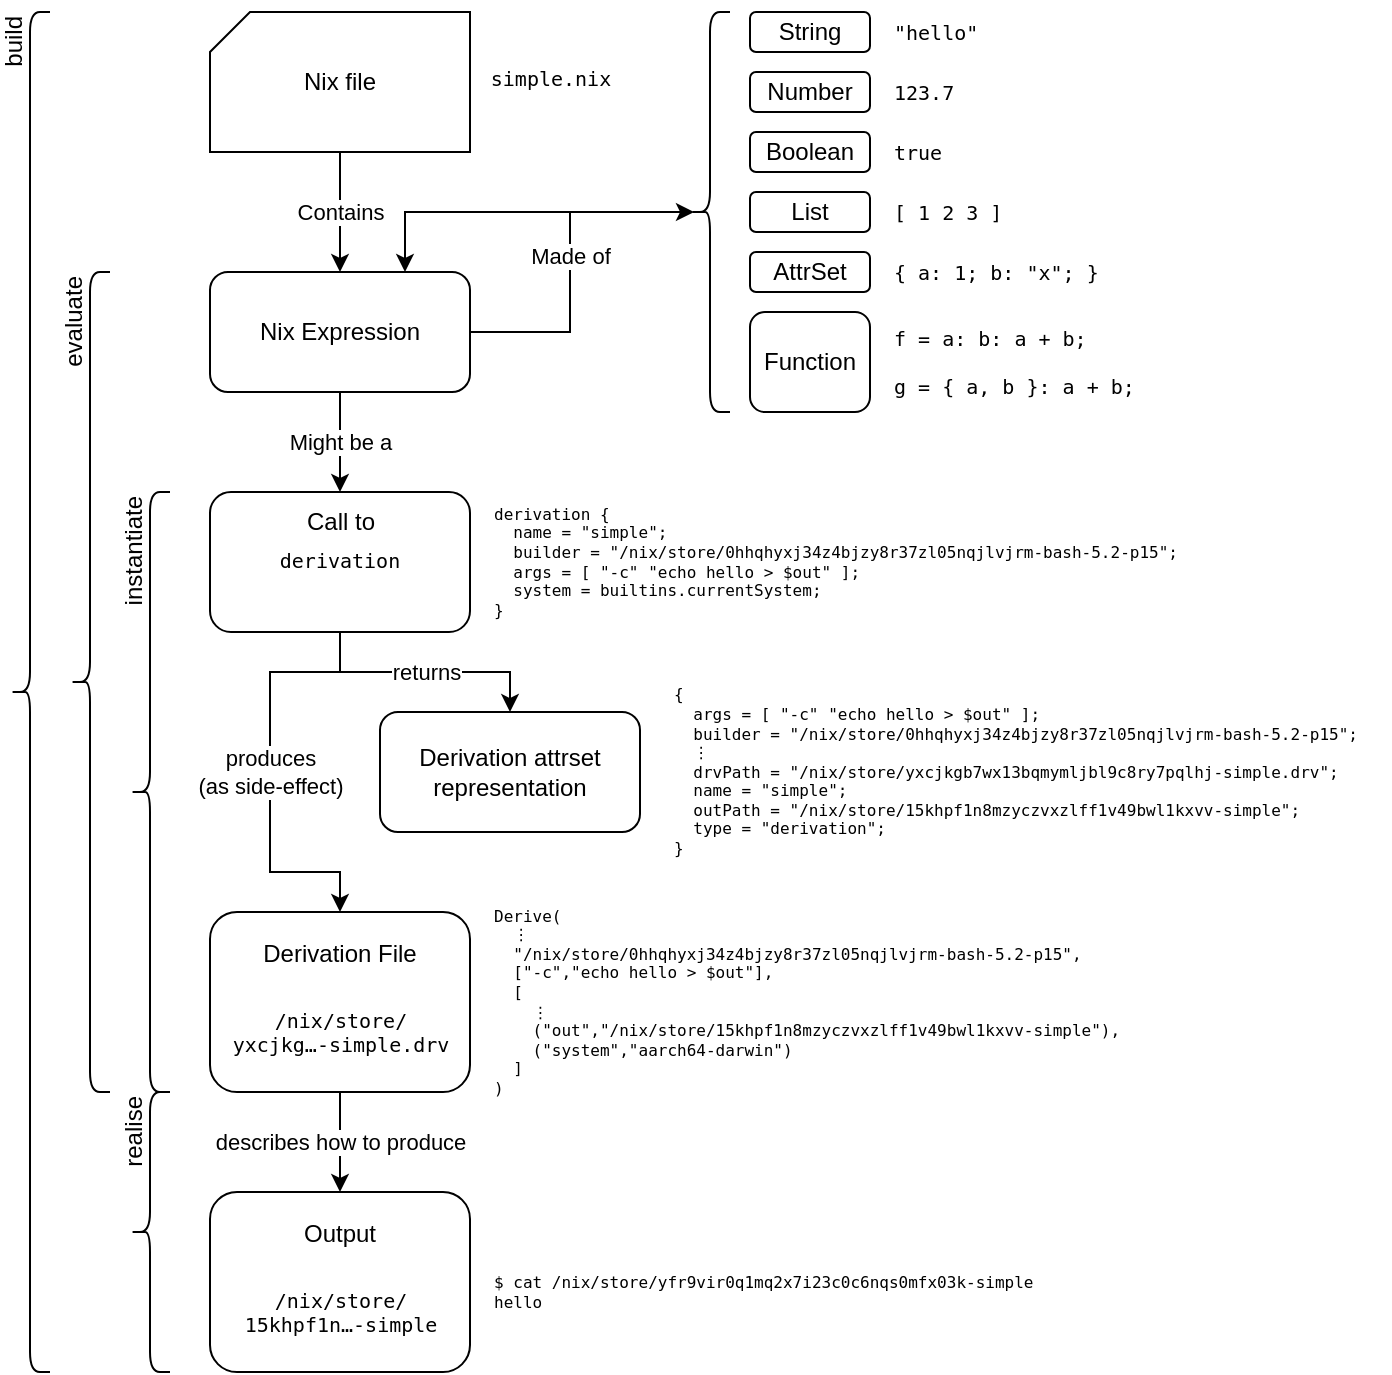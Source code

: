 <mxfile version="22.0.8" type="github">
  <diagram name="Page-1" id="FpZX4IgKNyuzZSpRoqc3">
    <mxGraphModel dx="953" dy="752" grid="1" gridSize="10" guides="1" tooltips="1" connect="1" arrows="1" fold="1" page="1" pageScale="1" pageWidth="850" pageHeight="1100" math="0" shadow="0">
      <root>
        <mxCell id="0" />
        <mxCell id="1" parent="0" />
        <mxCell id="qGX7xCbg2fsCzP7J_7Qd-59" style="edgeStyle=orthogonalEdgeStyle;rounded=0;orthogonalLoop=1;jettySize=auto;html=1;exitX=1;exitY=0.5;exitDx=0;exitDy=0;entryX=0.75;entryY=0;entryDx=0;entryDy=0;" edge="1" parent="1" source="qGX7xCbg2fsCzP7J_7Qd-5" target="qGX7xCbg2fsCzP7J_7Qd-5">
          <mxGeometry relative="1" as="geometry">
            <Array as="points">
              <mxPoint x="390" y="400" />
              <mxPoint x="390" y="340" />
              <mxPoint x="308" y="340" />
            </Array>
          </mxGeometry>
        </mxCell>
        <mxCell id="qGX7xCbg2fsCzP7J_7Qd-5" value="Nix Expression" style="rounded=1;whiteSpace=wrap;html=1;" vertex="1" parent="1">
          <mxGeometry x="210" y="370" width="130" height="60" as="geometry" />
        </mxCell>
        <mxCell id="qGX7xCbg2fsCzP7J_7Qd-6" value="Contains" style="endArrow=classic;html=1;rounded=0;exitX=0.5;exitY=1;exitDx=0;exitDy=0;entryX=0.5;entryY=0;entryDx=0;entryDy=0;exitPerimeter=0;" edge="1" parent="1" source="qGX7xCbg2fsCzP7J_7Qd-65" target="qGX7xCbg2fsCzP7J_7Qd-5">
          <mxGeometry width="50" height="50" relative="1" as="geometry">
            <mxPoint x="275" y="320" as="sourcePoint" />
            <mxPoint x="284" y="480" as="targetPoint" />
            <Array as="points" />
          </mxGeometry>
        </mxCell>
        <mxCell id="qGX7xCbg2fsCzP7J_7Qd-31" value="&lt;div&gt;produces&lt;/div&gt;&lt;div&gt;(as side-effect)&lt;br&gt;&lt;/div&gt;" style="edgeStyle=orthogonalEdgeStyle;rounded=0;orthogonalLoop=1;jettySize=auto;exitX=0.5;exitY=1;exitDx=0;exitDy=0;entryX=0.5;entryY=0;entryDx=0;entryDy=0;html=1;" edge="1" parent="1" source="qGX7xCbg2fsCzP7J_7Qd-52" target="qGX7xCbg2fsCzP7J_7Qd-29">
          <mxGeometry relative="1" as="geometry">
            <Array as="points">
              <mxPoint x="275" y="570" />
              <mxPoint x="240" y="570" />
              <mxPoint x="240" y="670" />
              <mxPoint x="275" y="670" />
            </Array>
          </mxGeometry>
        </mxCell>
        <mxCell id="qGX7xCbg2fsCzP7J_7Qd-26" value="Derivation attrset representation" style="rounded=1;whiteSpace=wrap;html=1;" vertex="1" parent="1">
          <mxGeometry x="295" y="590" width="130" height="60" as="geometry" />
        </mxCell>
        <mxCell id="qGX7xCbg2fsCzP7J_7Qd-28" value="&lt;pre style=&quot;font-size: 8px;&quot;&gt;derivation { &lt;br style=&quot;font-size: 8px;&quot;&gt;  name = &quot;simple&quot;; &lt;br style=&quot;font-size: 8px;&quot;&gt;  builder = &quot;/nix/store/0hhqhyxj34z4bjzy8r37zl05nqjlvjrm-bash-5.2-p15&quot;; &lt;br style=&quot;font-size: 8px;&quot;&gt;  args = [ &quot;-c&quot; &quot;echo hello &amp;gt; $out&quot; ]; &lt;br style=&quot;font-size: 8px;&quot;&gt;  system = builtins.currentSystem; &lt;br style=&quot;font-size: 8px;&quot;&gt;}&lt;br style=&quot;font-size: 8px;&quot;&gt;&lt;/pre&gt;" style="rounded=1;whiteSpace=wrap;html=1;fillColor=none;strokeColor=none;align=left;fontSize=8;" vertex="1" parent="1">
          <mxGeometry x="350" y="485" width="370" height="60" as="geometry" />
        </mxCell>
        <mxCell id="qGX7xCbg2fsCzP7J_7Qd-34" style="edgeStyle=orthogonalEdgeStyle;rounded=0;orthogonalLoop=1;jettySize=auto;html=1;exitX=0.5;exitY=1;exitDx=0;exitDy=0;entryX=0.5;entryY=0;entryDx=0;entryDy=0;" edge="1" parent="1" source="qGX7xCbg2fsCzP7J_7Qd-29" target="qGX7xCbg2fsCzP7J_7Qd-32">
          <mxGeometry relative="1" as="geometry" />
        </mxCell>
        <mxCell id="qGX7xCbg2fsCzP7J_7Qd-35" value="describes how to produce" style="edgeLabel;html=1;align=center;verticalAlign=middle;resizable=0;points=[];" vertex="1" connectable="0" parent="qGX7xCbg2fsCzP7J_7Qd-34">
          <mxGeometry relative="1" as="geometry">
            <mxPoint as="offset" />
          </mxGeometry>
        </mxCell>
        <mxCell id="qGX7xCbg2fsCzP7J_7Qd-36" value="&lt;pre style=&quot;font-size: 8px;&quot;&gt;Derive(&lt;br&gt;  ⋮&lt;br&gt;  &quot;/nix/store/0hhqhyxj34z4bjzy8r37zl05nqjlvjrm-bash-5.2-p15&quot;,&lt;br&gt;  [&quot;-c&quot;,&quot;echo hello &amp;gt; $out&quot;],&lt;br&gt;  [&lt;br&gt;    ⋮  &lt;br&gt;    (&quot;out&quot;,&quot;/nix/store/15khpf1n8mzyczvxzlff1v49bwl1kxvv-simple&quot;),&lt;br&gt;    (&quot;system&quot;,&quot;aarch64-darwin&quot;)&lt;br&gt;  ]&lt;br&gt;)&lt;br style=&quot;font-size: 8px;&quot;&gt;&lt;/pre&gt;" style="rounded=1;whiteSpace=wrap;html=1;fillColor=none;strokeColor=none;align=left;fontSize=8;" vertex="1" parent="1">
          <mxGeometry x="350" y="690" width="330" height="90" as="geometry" />
        </mxCell>
        <mxCell id="qGX7xCbg2fsCzP7J_7Qd-37" value="&lt;pre&gt;$ cat /nix/store/yfr9vir0q1mq2x7i23c0c6nqs0mfx03k-simple&lt;br&gt;hello&lt;/pre&gt;" style="rounded=1;whiteSpace=wrap;html=1;fillColor=none;strokeColor=none;align=left;fontSize=8;" vertex="1" parent="1">
          <mxGeometry x="350" y="850" width="330" height="60" as="geometry" />
        </mxCell>
        <mxCell id="qGX7xCbg2fsCzP7J_7Qd-39" value="Made of" style="edgeStyle=orthogonalEdgeStyle;rounded=0;orthogonalLoop=1;jettySize=auto;html=1;exitX=1;exitY=0.5;exitDx=0;exitDy=0;entryX=0.1;entryY=0.5;entryDx=0;entryDy=0;entryPerimeter=0;" edge="1" parent="1" source="qGX7xCbg2fsCzP7J_7Qd-5" target="qGX7xCbg2fsCzP7J_7Qd-38">
          <mxGeometry x="0.026" relative="1" as="geometry">
            <Array as="points">
              <mxPoint x="390" y="400" />
              <mxPoint x="390" y="340" />
            </Array>
            <mxPoint as="offset" />
          </mxGeometry>
        </mxCell>
        <mxCell id="qGX7xCbg2fsCzP7J_7Qd-44" value="" style="group" vertex="1" connectable="0" parent="1">
          <mxGeometry x="210" y="690" width="130" height="90" as="geometry" />
        </mxCell>
        <mxCell id="qGX7xCbg2fsCzP7J_7Qd-29" value="Derivation File" style="rounded=1;whiteSpace=wrap;html=1;fontSize=12;spacingTop=-48;" vertex="1" parent="qGX7xCbg2fsCzP7J_7Qd-44">
          <mxGeometry width="130" height="90" as="geometry" />
        </mxCell>
        <mxCell id="qGX7xCbg2fsCzP7J_7Qd-41" value="&lt;pre style=&quot;font-size: 10px;&quot;&gt;/nix/store/&lt;br style=&quot;font-size: 10px;&quot;&gt;yxcjkg…-simple.drv&lt;/pre&gt;" style="text;html=1;align=center;verticalAlign=middle;resizable=0;points=[];autosize=1;strokeColor=none;fillColor=none;" vertex="1" parent="qGX7xCbg2fsCzP7J_7Qd-44">
          <mxGeometry y="30" width="130" height="60" as="geometry" />
        </mxCell>
        <mxCell id="qGX7xCbg2fsCzP7J_7Qd-45" value="" style="group" vertex="1" connectable="0" parent="1">
          <mxGeometry x="210" y="830" width="130" height="90" as="geometry" />
        </mxCell>
        <mxCell id="qGX7xCbg2fsCzP7J_7Qd-32" value="Output" style="rounded=1;whiteSpace=wrap;html=1;fontSize=12;spacingTop=-48;labelPosition=center;verticalLabelPosition=middle;align=center;verticalAlign=middle;spacing=0;" vertex="1" parent="qGX7xCbg2fsCzP7J_7Qd-45">
          <mxGeometry width="130" height="90" as="geometry" />
        </mxCell>
        <mxCell id="qGX7xCbg2fsCzP7J_7Qd-43" value="&lt;div style=&quot;font-size: 10px;&quot;&gt;&lt;pre style=&quot;font-size: 10px;&quot;&gt;/nix/store/&lt;br style=&quot;font-size: 10px;&quot;&gt;15khpf1n…-simple&lt;/pre&gt;&lt;/div&gt;" style="text;html=1;align=center;verticalAlign=middle;resizable=0;points=[];autosize=1;strokeColor=none;fillColor=none;" vertex="1" parent="qGX7xCbg2fsCzP7J_7Qd-45">
          <mxGeometry x="5" y="30" width="120" height="60" as="geometry" />
        </mxCell>
        <mxCell id="qGX7xCbg2fsCzP7J_7Qd-46" value="build" style="shape=curlyBracket;whiteSpace=wrap;html=1;rounded=1;labelPosition=left;verticalLabelPosition=middle;align=right;verticalAlign=middle;horizontal=0;spacingTop=24;" vertex="1" parent="1">
          <mxGeometry x="110" y="240" width="20" height="680" as="geometry" />
        </mxCell>
        <mxCell id="qGX7xCbg2fsCzP7J_7Qd-48" value="evaluate" style="shape=curlyBracket;whiteSpace=wrap;html=1;rounded=1;labelPosition=left;verticalLabelPosition=middle;align=right;verticalAlign=middle;horizontal=0;spacingTop=24;" vertex="1" parent="1">
          <mxGeometry x="140" y="370" width="20" height="410" as="geometry" />
        </mxCell>
        <mxCell id="qGX7xCbg2fsCzP7J_7Qd-56" value="returns" style="edgeStyle=orthogonalEdgeStyle;rounded=0;orthogonalLoop=1;jettySize=auto;html=1;exitX=0.5;exitY=1;exitDx=0;exitDy=0;entryX=0.5;entryY=0;entryDx=0;entryDy=0;" edge="1" parent="1" source="qGX7xCbg2fsCzP7J_7Qd-52" target="qGX7xCbg2fsCzP7J_7Qd-26">
          <mxGeometry relative="1" as="geometry" />
        </mxCell>
        <mxCell id="qGX7xCbg2fsCzP7J_7Qd-52" value="&lt;pre style=&quot;font-size: 11px;&quot;&gt;&lt;font style=&quot;font-size: 10px;&quot;&gt;derivation&lt;/font&gt;&lt;/pre&gt;" style="rounded=1;whiteSpace=wrap;html=1;spacingTop=-2;" vertex="1" parent="1">
          <mxGeometry x="210" y="480" width="130" height="70" as="geometry" />
        </mxCell>
        <mxCell id="qGX7xCbg2fsCzP7J_7Qd-53" value="Might be a" style="edgeStyle=orthogonalEdgeStyle;rounded=0;orthogonalLoop=1;jettySize=auto;html=1;exitX=0.5;exitY=1;exitDx=0;exitDy=0;entryX=0.5;entryY=0;entryDx=0;entryDy=0;" edge="1" parent="1" source="qGX7xCbg2fsCzP7J_7Qd-5" target="qGX7xCbg2fsCzP7J_7Qd-52">
          <mxGeometry relative="1" as="geometry">
            <mxPoint x="290" y="460" as="targetPoint" />
          </mxGeometry>
        </mxCell>
        <mxCell id="qGX7xCbg2fsCzP7J_7Qd-54" value="Call to" style="text;html=1;align=center;verticalAlign=middle;resizable=0;points=[];autosize=1;strokeColor=none;fillColor=none;" vertex="1" parent="1">
          <mxGeometry x="245" y="480" width="60" height="30" as="geometry" />
        </mxCell>
        <mxCell id="qGX7xCbg2fsCzP7J_7Qd-60" value="&lt;pre style=&quot;font-size: 8px;&quot;&gt;{ &lt;br&gt;  args = [ &quot;-c&quot; &quot;echo hello &amp;gt; $out&quot; ];&lt;br&gt;  builder = &quot;/nix/store/0hhqhyxj34z4bjzy8r37zl05nqjlvjrm-bash-5.2-p15&quot;;&lt;br&gt;  ⋮&lt;br&gt;  drvPath = &quot;/nix/store/yxcjkgb7wx13bqmymljbl9c8ry7pqlhj-simple.drv&quot;; &lt;br&gt;  name = &quot;simple&quot;;&lt;br&gt;  outPath = &quot;/nix/store/15khpf1n8mzyczvxzlff1v49bwl1kxvv-simple&quot;;&lt;br&gt;  type = &quot;derivation&quot;;&lt;br&gt;}&lt;br style=&quot;font-size: 8px;&quot;&gt;&lt;/pre&gt;" style="rounded=1;whiteSpace=wrap;html=1;fillColor=none;strokeColor=none;align=left;fontSize=8;" vertex="1" parent="1">
          <mxGeometry x="440" y="590" width="360" height="60" as="geometry" />
        </mxCell>
        <mxCell id="qGX7xCbg2fsCzP7J_7Qd-62" value="realise" style="shape=curlyBracket;whiteSpace=wrap;html=1;rounded=1;labelPosition=left;verticalLabelPosition=middle;align=right;verticalAlign=middle;horizontal=0;spacingTop=24;" vertex="1" parent="1">
          <mxGeometry x="170" y="780" width="20" height="140" as="geometry" />
        </mxCell>
        <mxCell id="qGX7xCbg2fsCzP7J_7Qd-63" value="instantiate" style="shape=curlyBracket;whiteSpace=wrap;html=1;rounded=1;labelPosition=left;verticalLabelPosition=middle;align=right;verticalAlign=middle;horizontal=0;spacingTop=24;size=0.5;" vertex="1" parent="1">
          <mxGeometry x="170" y="480" width="20" height="300" as="geometry" />
        </mxCell>
        <mxCell id="qGX7xCbg2fsCzP7J_7Qd-65" value="Nix file" style="shape=card;whiteSpace=wrap;html=1;size=20;" vertex="1" parent="1">
          <mxGeometry x="210" y="240" width="130" height="70" as="geometry" />
        </mxCell>
        <mxCell id="qGX7xCbg2fsCzP7J_7Qd-66" value="&lt;pre style=&quot;font-size: 10px;&quot;&gt;simple.nix&lt;/pre&gt;" style="text;html=1;align=center;verticalAlign=middle;resizable=0;points=[];autosize=1;strokeColor=none;fillColor=none;" vertex="1" parent="1">
          <mxGeometry x="340" y="248" width="80" height="50" as="geometry" />
        </mxCell>
        <mxCell id="qGX7xCbg2fsCzP7J_7Qd-69" value="" style="group" vertex="1" connectable="0" parent="1">
          <mxGeometry x="450" y="240" width="260" height="200" as="geometry" />
        </mxCell>
        <mxCell id="qGX7xCbg2fsCzP7J_7Qd-7" value="String" style="rounded=1;whiteSpace=wrap;html=1;" vertex="1" parent="qGX7xCbg2fsCzP7J_7Qd-69">
          <mxGeometry x="30" width="60" height="20" as="geometry" />
        </mxCell>
        <mxCell id="qGX7xCbg2fsCzP7J_7Qd-9" value="&lt;div&gt;Boolean&lt;/div&gt;" style="rounded=1;whiteSpace=wrap;html=1;" vertex="1" parent="qGX7xCbg2fsCzP7J_7Qd-69">
          <mxGeometry x="30" y="60" width="60" height="20" as="geometry" />
        </mxCell>
        <mxCell id="qGX7xCbg2fsCzP7J_7Qd-10" value="Function" style="rounded=1;whiteSpace=wrap;html=1;" vertex="1" parent="qGX7xCbg2fsCzP7J_7Qd-69">
          <mxGeometry x="30" y="150" width="60" height="50" as="geometry" />
        </mxCell>
        <mxCell id="qGX7xCbg2fsCzP7J_7Qd-11" value="Number" style="rounded=1;whiteSpace=wrap;html=1;" vertex="1" parent="qGX7xCbg2fsCzP7J_7Qd-69">
          <mxGeometry x="30" y="30" width="60" height="20" as="geometry" />
        </mxCell>
        <mxCell id="qGX7xCbg2fsCzP7J_7Qd-12" value="List" style="rounded=1;whiteSpace=wrap;html=1;" vertex="1" parent="qGX7xCbg2fsCzP7J_7Qd-69">
          <mxGeometry x="30" y="90" width="60" height="20" as="geometry" />
        </mxCell>
        <mxCell id="qGX7xCbg2fsCzP7J_7Qd-13" value="AttrSet" style="rounded=1;whiteSpace=wrap;html=1;" vertex="1" parent="qGX7xCbg2fsCzP7J_7Qd-69">
          <mxGeometry x="30" y="120" width="60" height="20" as="geometry" />
        </mxCell>
        <mxCell id="qGX7xCbg2fsCzP7J_7Qd-17" value="&lt;pre style=&quot;font-size: 10px;&quot;&gt;&quot;hello&quot;&lt;/pre&gt;" style="rounded=1;whiteSpace=wrap;html=1;fillColor=none;strokeColor=none;align=left;" vertex="1" parent="qGX7xCbg2fsCzP7J_7Qd-69">
          <mxGeometry x="100" width="160" height="20" as="geometry" />
        </mxCell>
        <mxCell id="qGX7xCbg2fsCzP7J_7Qd-18" value="&lt;pre style=&quot;font-size: 10px;&quot;&gt;123.7&lt;/pre&gt;" style="rounded=1;whiteSpace=wrap;html=1;fillColor=none;strokeColor=none;align=left;" vertex="1" parent="qGX7xCbg2fsCzP7J_7Qd-69">
          <mxGeometry x="100" y="30" width="160" height="20" as="geometry" />
        </mxCell>
        <mxCell id="qGX7xCbg2fsCzP7J_7Qd-19" value="&lt;pre style=&quot;font-size: 10px;&quot;&gt;true&lt;/pre&gt;" style="rounded=1;whiteSpace=wrap;html=1;fillColor=none;strokeColor=none;align=left;" vertex="1" parent="qGX7xCbg2fsCzP7J_7Qd-69">
          <mxGeometry x="100" y="60" width="160" height="20" as="geometry" />
        </mxCell>
        <mxCell id="qGX7xCbg2fsCzP7J_7Qd-20" value="&lt;pre style=&quot;font-size: 10px;&quot;&gt;[ 1 2 3 ]&lt;/pre&gt;" style="rounded=1;whiteSpace=wrap;html=1;fillColor=none;strokeColor=none;align=left;" vertex="1" parent="qGX7xCbg2fsCzP7J_7Qd-69">
          <mxGeometry x="100" y="90" width="160" height="20" as="geometry" />
        </mxCell>
        <mxCell id="qGX7xCbg2fsCzP7J_7Qd-21" value="&lt;pre style=&quot;font-size: 10px;&quot;&gt;{ a: 1; b: &quot;x&quot;; } &lt;/pre&gt;" style="rounded=1;whiteSpace=wrap;html=1;fillColor=none;strokeColor=none;align=left;" vertex="1" parent="qGX7xCbg2fsCzP7J_7Qd-69">
          <mxGeometry x="100" y="120" width="160" height="20" as="geometry" />
        </mxCell>
        <mxCell id="qGX7xCbg2fsCzP7J_7Qd-24" value="&lt;pre style=&quot;font-size: 10px;&quot;&gt;&lt;font style=&quot;font-size: 10px;&quot;&gt;f = a: b: a + b;&lt;br&gt;&lt;br&gt;g = { a, b }: a + b;&lt;br&gt;&lt;/font&gt;&lt;/pre&gt;" style="rounded=1;whiteSpace=wrap;html=1;fillColor=none;strokeColor=none;align=left;" vertex="1" parent="qGX7xCbg2fsCzP7J_7Qd-69">
          <mxGeometry x="100" y="150" width="160" height="50" as="geometry" />
        </mxCell>
        <mxCell id="qGX7xCbg2fsCzP7J_7Qd-38" value="" style="shape=curlyBracket;whiteSpace=wrap;html=1;rounded=1;labelPosition=left;verticalLabelPosition=middle;align=right;verticalAlign=middle;" vertex="1" parent="qGX7xCbg2fsCzP7J_7Qd-69">
          <mxGeometry width="20" height="200" as="geometry" />
        </mxCell>
      </root>
    </mxGraphModel>
  </diagram>
</mxfile>
